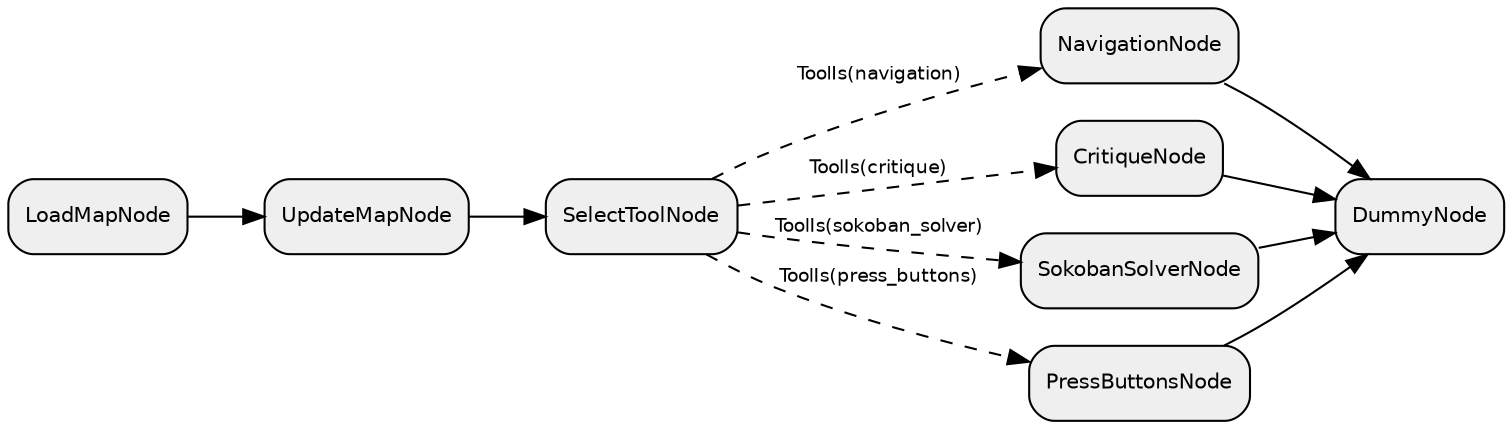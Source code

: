 digraph "subflow_DmIelVdepWjFgfe9NkQs7" {
  rankdir=LR;
  compound=true;
  node [shape=box, style="rounded,filled", fillcolor="#EFEFEF", fontname="Helvetica", fontsize=10];
  edge [fontname="Helvetica", fontsize=9];
  JdLo07wushwKWc7q2KzG8 [label="NavigationNode"];
  "7LEdEx6aTO93xzCUs9ISi" [label="DummyNode"];
  KvKKT1BB4lup2olh4gAs4 [label="CritiqueNode"];
  sKD3GXFXMgn2g4pYCfjZS [label="SokobanSolverNode"];
  zgNWBhWWoUA3oIUfrO8bo [label="PressButtonsNode"];
  I0mzRS7LKgSklICNgPxWP [label="LoadMapNode"];
  prLEWbjcrFNZllkSTBl89 [label="UpdateMapNode"];
  keQ9XnTgIjthnRX9FrjtN [label="SelectToolNode"];
  I0mzRS7LKgSklICNgPxWP -> prLEWbjcrFNZllkSTBl89 [style="solid"];
  prLEWbjcrFNZllkSTBl89 -> keQ9XnTgIjthnRX9FrjtN [style="solid"];
  keQ9XnTgIjthnRX9FrjtN -> zgNWBhWWoUA3oIUfrO8bo [style="dashed", label="ToolIs(press_buttons)"];
  keQ9XnTgIjthnRX9FrjtN -> JdLo07wushwKWc7q2KzG8 [style="dashed", label="ToolIs(navigation)"];
  keQ9XnTgIjthnRX9FrjtN -> KvKKT1BB4lup2olh4gAs4 [style="dashed", label="ToolIs(critique)"];
  keQ9XnTgIjthnRX9FrjtN -> sKD3GXFXMgn2g4pYCfjZS [style="dashed", label="ToolIs(sokoban_solver)"];
  zgNWBhWWoUA3oIUfrO8bo -> "7LEdEx6aTO93xzCUs9ISi" [style="solid"];
  JdLo07wushwKWc7q2KzG8 -> "7LEdEx6aTO93xzCUs9ISi" [style="solid"];
  KvKKT1BB4lup2olh4gAs4 -> "7LEdEx6aTO93xzCUs9ISi" [style="solid"];
  sKD3GXFXMgn2g4pYCfjZS -> "7LEdEx6aTO93xzCUs9ISi" [style="solid"];
}
